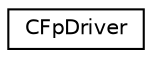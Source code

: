 digraph "Graphical Class Hierarchy"
{
  edge [fontname="Helvetica",fontsize="10",labelfontname="Helvetica",labelfontsize="10"];
  node [fontname="Helvetica",fontsize="10",shape=record];
  rankdir="LR";
  Node1 [label="CFpDriver",height=0.2,width=0.4,color="black", fillcolor="white", style="filled",URL="$class_c_fp_driver.html",tooltip="Classe singleton de acesso a biblioteca. "];
}
